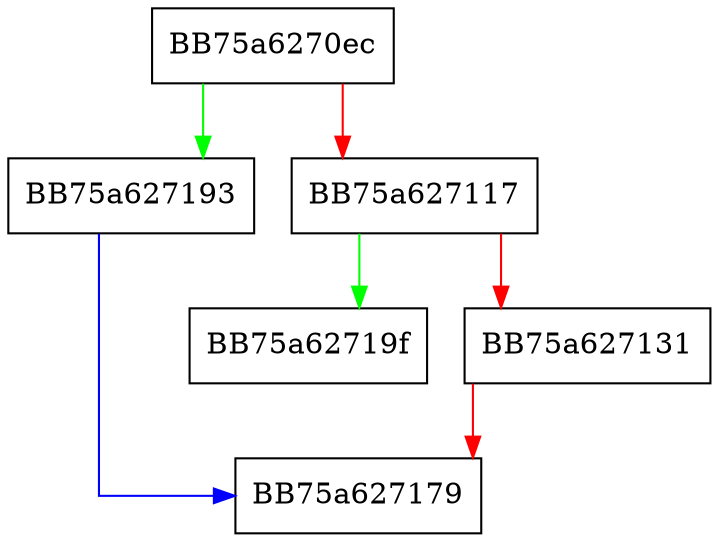 digraph register_callback {
  node [shape="box"];
  graph [splines=ortho];
  BB75a6270ec -> BB75a627193 [color="green"];
  BB75a6270ec -> BB75a627117 [color="red"];
  BB75a627117 -> BB75a62719f [color="green"];
  BB75a627117 -> BB75a627131 [color="red"];
  BB75a627131 -> BB75a627179 [color="red"];
  BB75a627193 -> BB75a627179 [color="blue"];
}